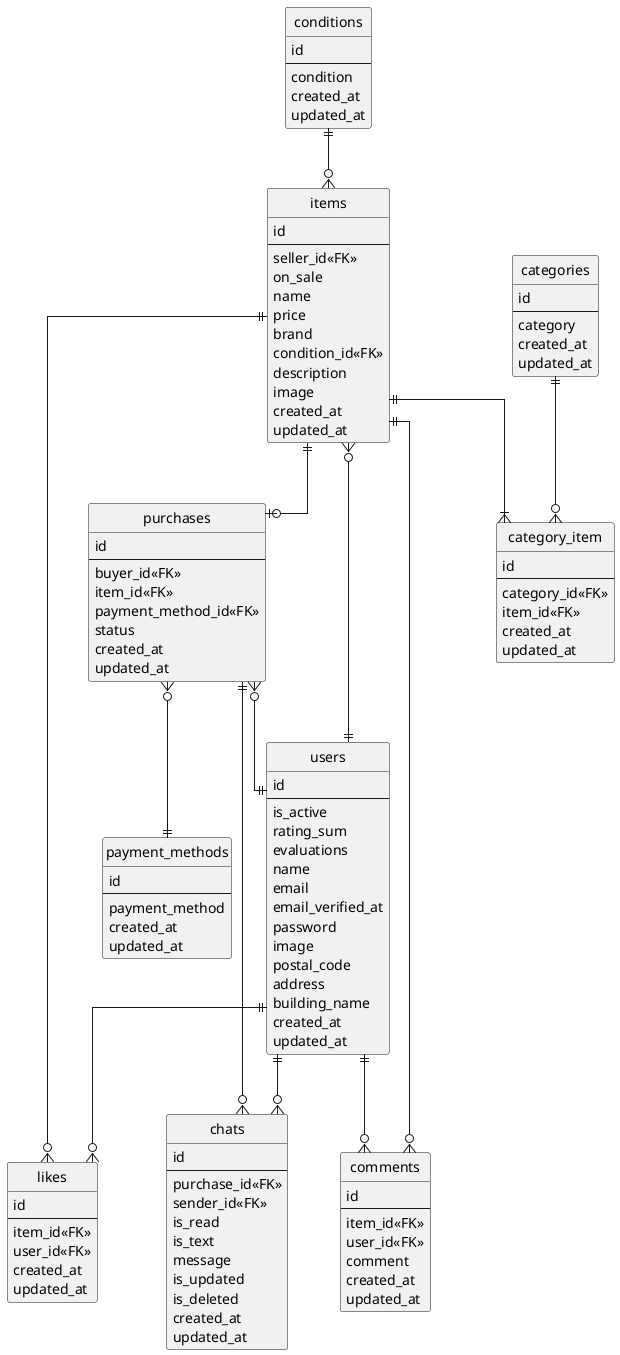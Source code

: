 @startuml carmeri
' hide the spot
hide circle

' avoid problems with angled crows feet
skinparam linetype ortho

entity "users" as users {
  id
  --
  is_active
  rating_sum
  evaluations
  name
  email
  email_verified_at
  password
  image
  postal_code
  address
  building_name
  created_at
  updated_at
}

entity "categories" as categories {
  id
  --
  category
  created_at
  updated_at
}

entity "category_item" as category_item {
  id
  --
  category_id<<FK>>
  item_id<<FK>>
  created_at
  updated_at
}

entity "conditions" as conditions {
  id
  --
  condition
  created_at
  updated_at
}

entity "items" as items {
  id
  --
  seller_id<<FK>>
  on_sale
  name
  price
  brand
  condition_id<<FK>>
  description
  image
  created_at
  updated_at
}

entity "payment_methods" as payment_methods {
  id
  --
  payment_method
  created_at
  updated_at
}

entity "purchases" as purchases {
  id
  --
  buyer_id<<FK>>
  item_id<<FK>>
  payment_method_id<<FK>>
  status
  created_at
  updated_at
}

entity "likes" as likes {
  id
  --
  item_id<<FK>>
  user_id<<FK>>
  created_at
  updated_at
}

entity "comments" as comments {
  id
  --
  item_id<<FK>>
  user_id<<FK>>
  comment
  created_at
  updated_at
}

entity "chats" as chats {
  id
  --
  purchase_id<<FK>>
  sender_id<<FK>>
  is_read
  is_text
  message
  is_updated
  is_deleted
  created_at
  updated_at
}

users ||--o{ chats
purchases ||--o{ chats
categories ||--o{ category_item
conditions ||--o{ items
items ||--|{ category_item
items ||--o{ likes
items ||--o| purchases
items ||--o{ comments
items }o--|| users
purchases }o--|| users
users ||--o{ likes
users ||--o{ comments
purchases }o--|| payment_methods

@enduml